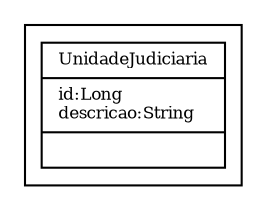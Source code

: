 digraph G{
fontname = "Times-Roman"
fontsize = 8

node [
        fontname = "Times-Roman"
        fontsize = 8
        shape = "record"
]

edge [
        fontname = "Times-Roman"
        fontsize = 8
]

subgraph clusterUNIDADE_JUDICIARIA
{
UnidadeJudiciaria [label = "{UnidadeJudiciaria|id:Long\ldescricao:String\l|\l}"]
}
}

